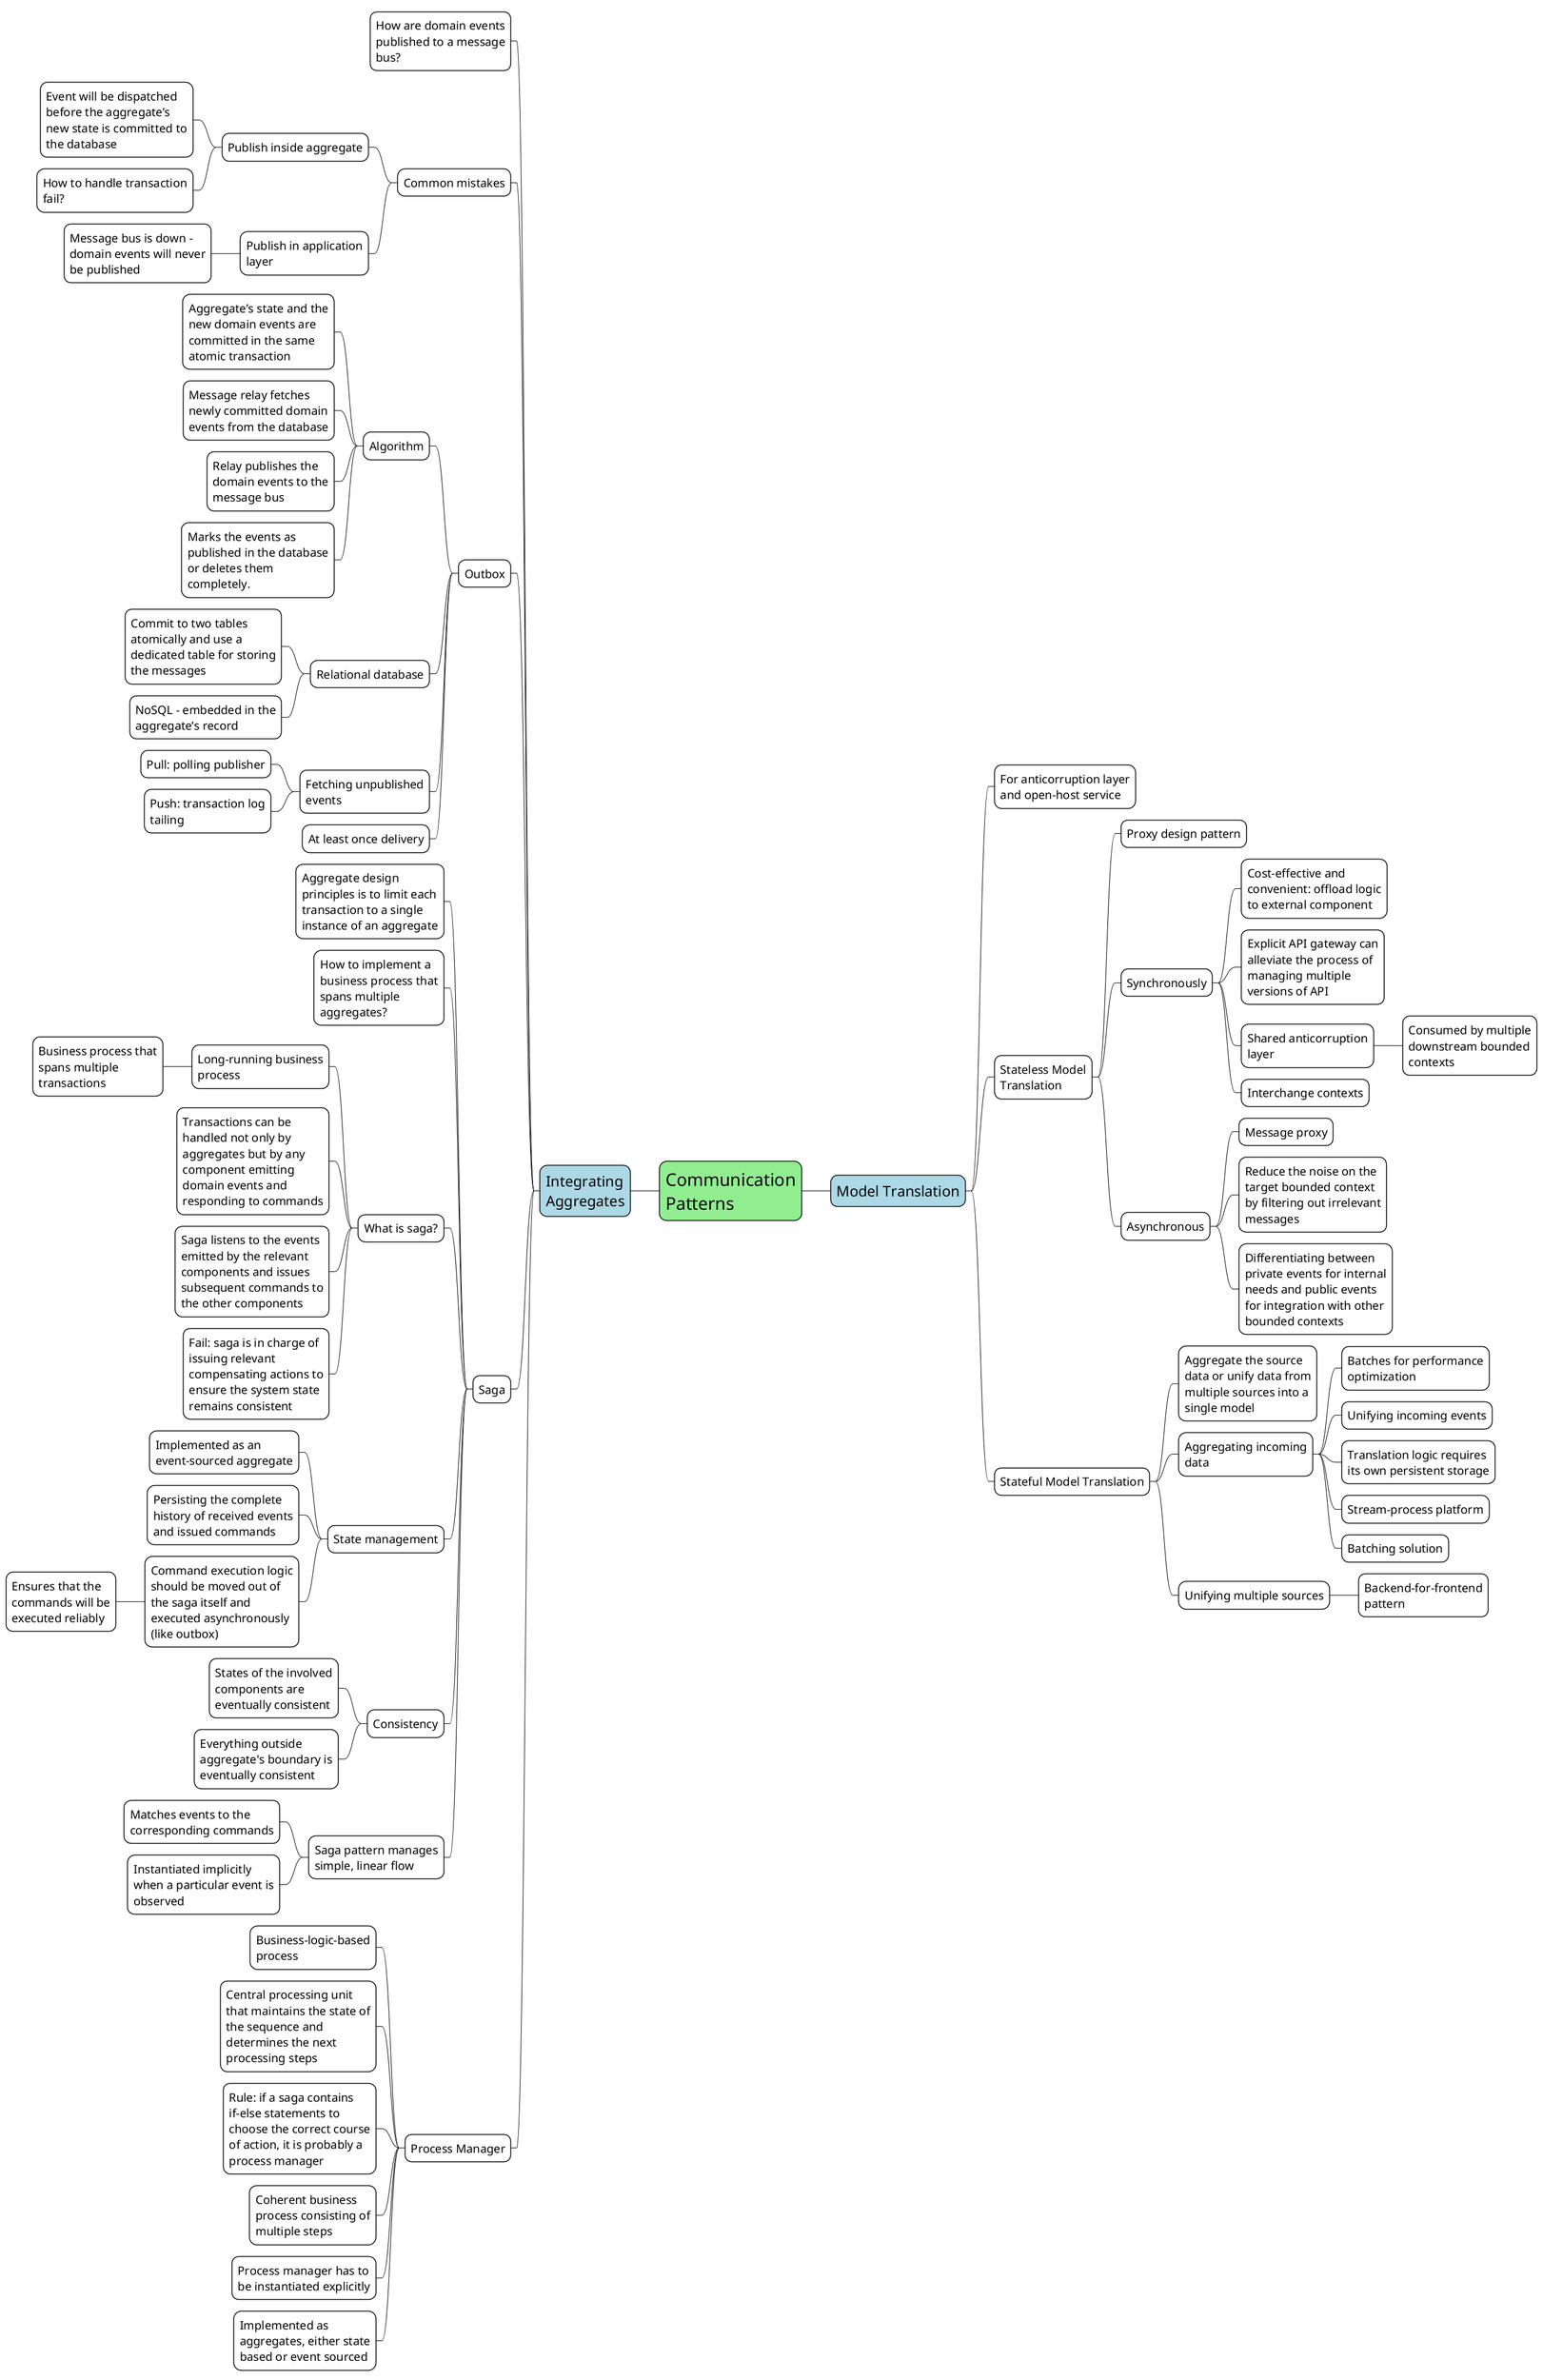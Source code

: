 @startmindmap
<style>
node {
    MaximumWidth 250
    FontSize 20
    BackgroundColor white
    LineColor black
}

rootNode {
    FontSize 30
    BackgroundColor lightgreen
}

:depth(1) {
    FontSize 25
    BackgroundColor lightblue
}

arrow {
    LineColor black
}
</style>

* Communication Patterns

** Model Translation
*** For anticorruption layer and open-host service

*** Stateless Model Translation
**** Proxy design pattern
**** Synchronously
***** Cost-effective and convenient: offload logic to external component
***** Explicit API gateway can alleviate the process of managing multiple versions of API
***** Shared anticorruption layer
****** Consumed by multiple downstream bounded contexts
***** Interchange contexts
**** Asynchronous
***** Message proxy
***** Reduce the noise on the target bounded context by filtering out irrelevant messages
***** Differentiating between private events for internal needs and public events for integration with other bounded contexts

*** Stateful Model Translation
**** Aggregate the source data or unify data from multiple sources into a single model
**** Aggregating incoming data
***** Batches for performance optimization
***** Unifying incoming events
***** Translation logic requires its own persistent storage
***** Stream-process platform
***** Batching solution
**** Unifying multiple sources
***** Backend-for-frontend pattern

left side

** Integrating Aggregates
*** How are domain events published to a message bus?
*** Common mistakes
**** Publish inside aggregate
***** Event will be dispatched before the aggregate’s new state is committed to the database
***** How to handle transaction fail?
**** Publish in application layer
***** Message bus is down - domain events will never be published

*** Outbox
**** Algorithm
***** Aggregate’s state and the new domain events are committed in the same atomic transaction
***** Message relay fetches newly committed domain events from the database
***** Relay publishes the domain events to the message bus
***** Marks the events as published in the database or deletes them completely.
**** Relational database
***** Commit to two tables atomically and use a dedicated table for storing the messages
***** NoSQL - embedded in the aggregate’s record
**** Fetching unpublished events
***** Pull: polling publisher
***** Push: transaction log tailing
**** At least once delivery

*** Saga
**** Aggregate design principles is to limit each transaction to a single instance of an aggregate
**** How to implement a business process that spans multiple aggregates?
**** What is saga?
***** Long-running business process
****** Business process that spans multiple transactions
***** Transactions can be handled not only by aggregates but by any component emitting domain events and responding to commands
***** Saga listens to the events emitted by the relevant components and issues subsequent commands to the other components
***** Fail: saga is in charge of issuing relevant compensating actions to ensure the system state remains consistent
**** State management
***** Implemented as an event-sourced aggregate
***** Persisting the complete history of received events and issued commands
***** Command execution logic should be moved out of the saga itself and executed asynchronously (like outbox)
****** Ensures that the commands will be executed reliably
**** Consistency
***** States of the involved components are eventually consistent
***** Everything outside aggregate's boundary is eventually consistent
**** Saga pattern manages simple, linear flow
***** Matches events to the corresponding commands
***** Instantiated implicitly when a particular event is observed

*** Process Manager
**** Business-logic-based process
**** Central processing unit that maintains the state of the sequence and determines the next processing steps
**** Rule: if a saga contains if-else statements to choose the correct course of action, it is probably a process manager
**** Coherent business process consisting of multiple steps
**** Process manager has to be instantiated explicitly
**** Implemented as aggregates, either state based or event sourced
@endmindmap

